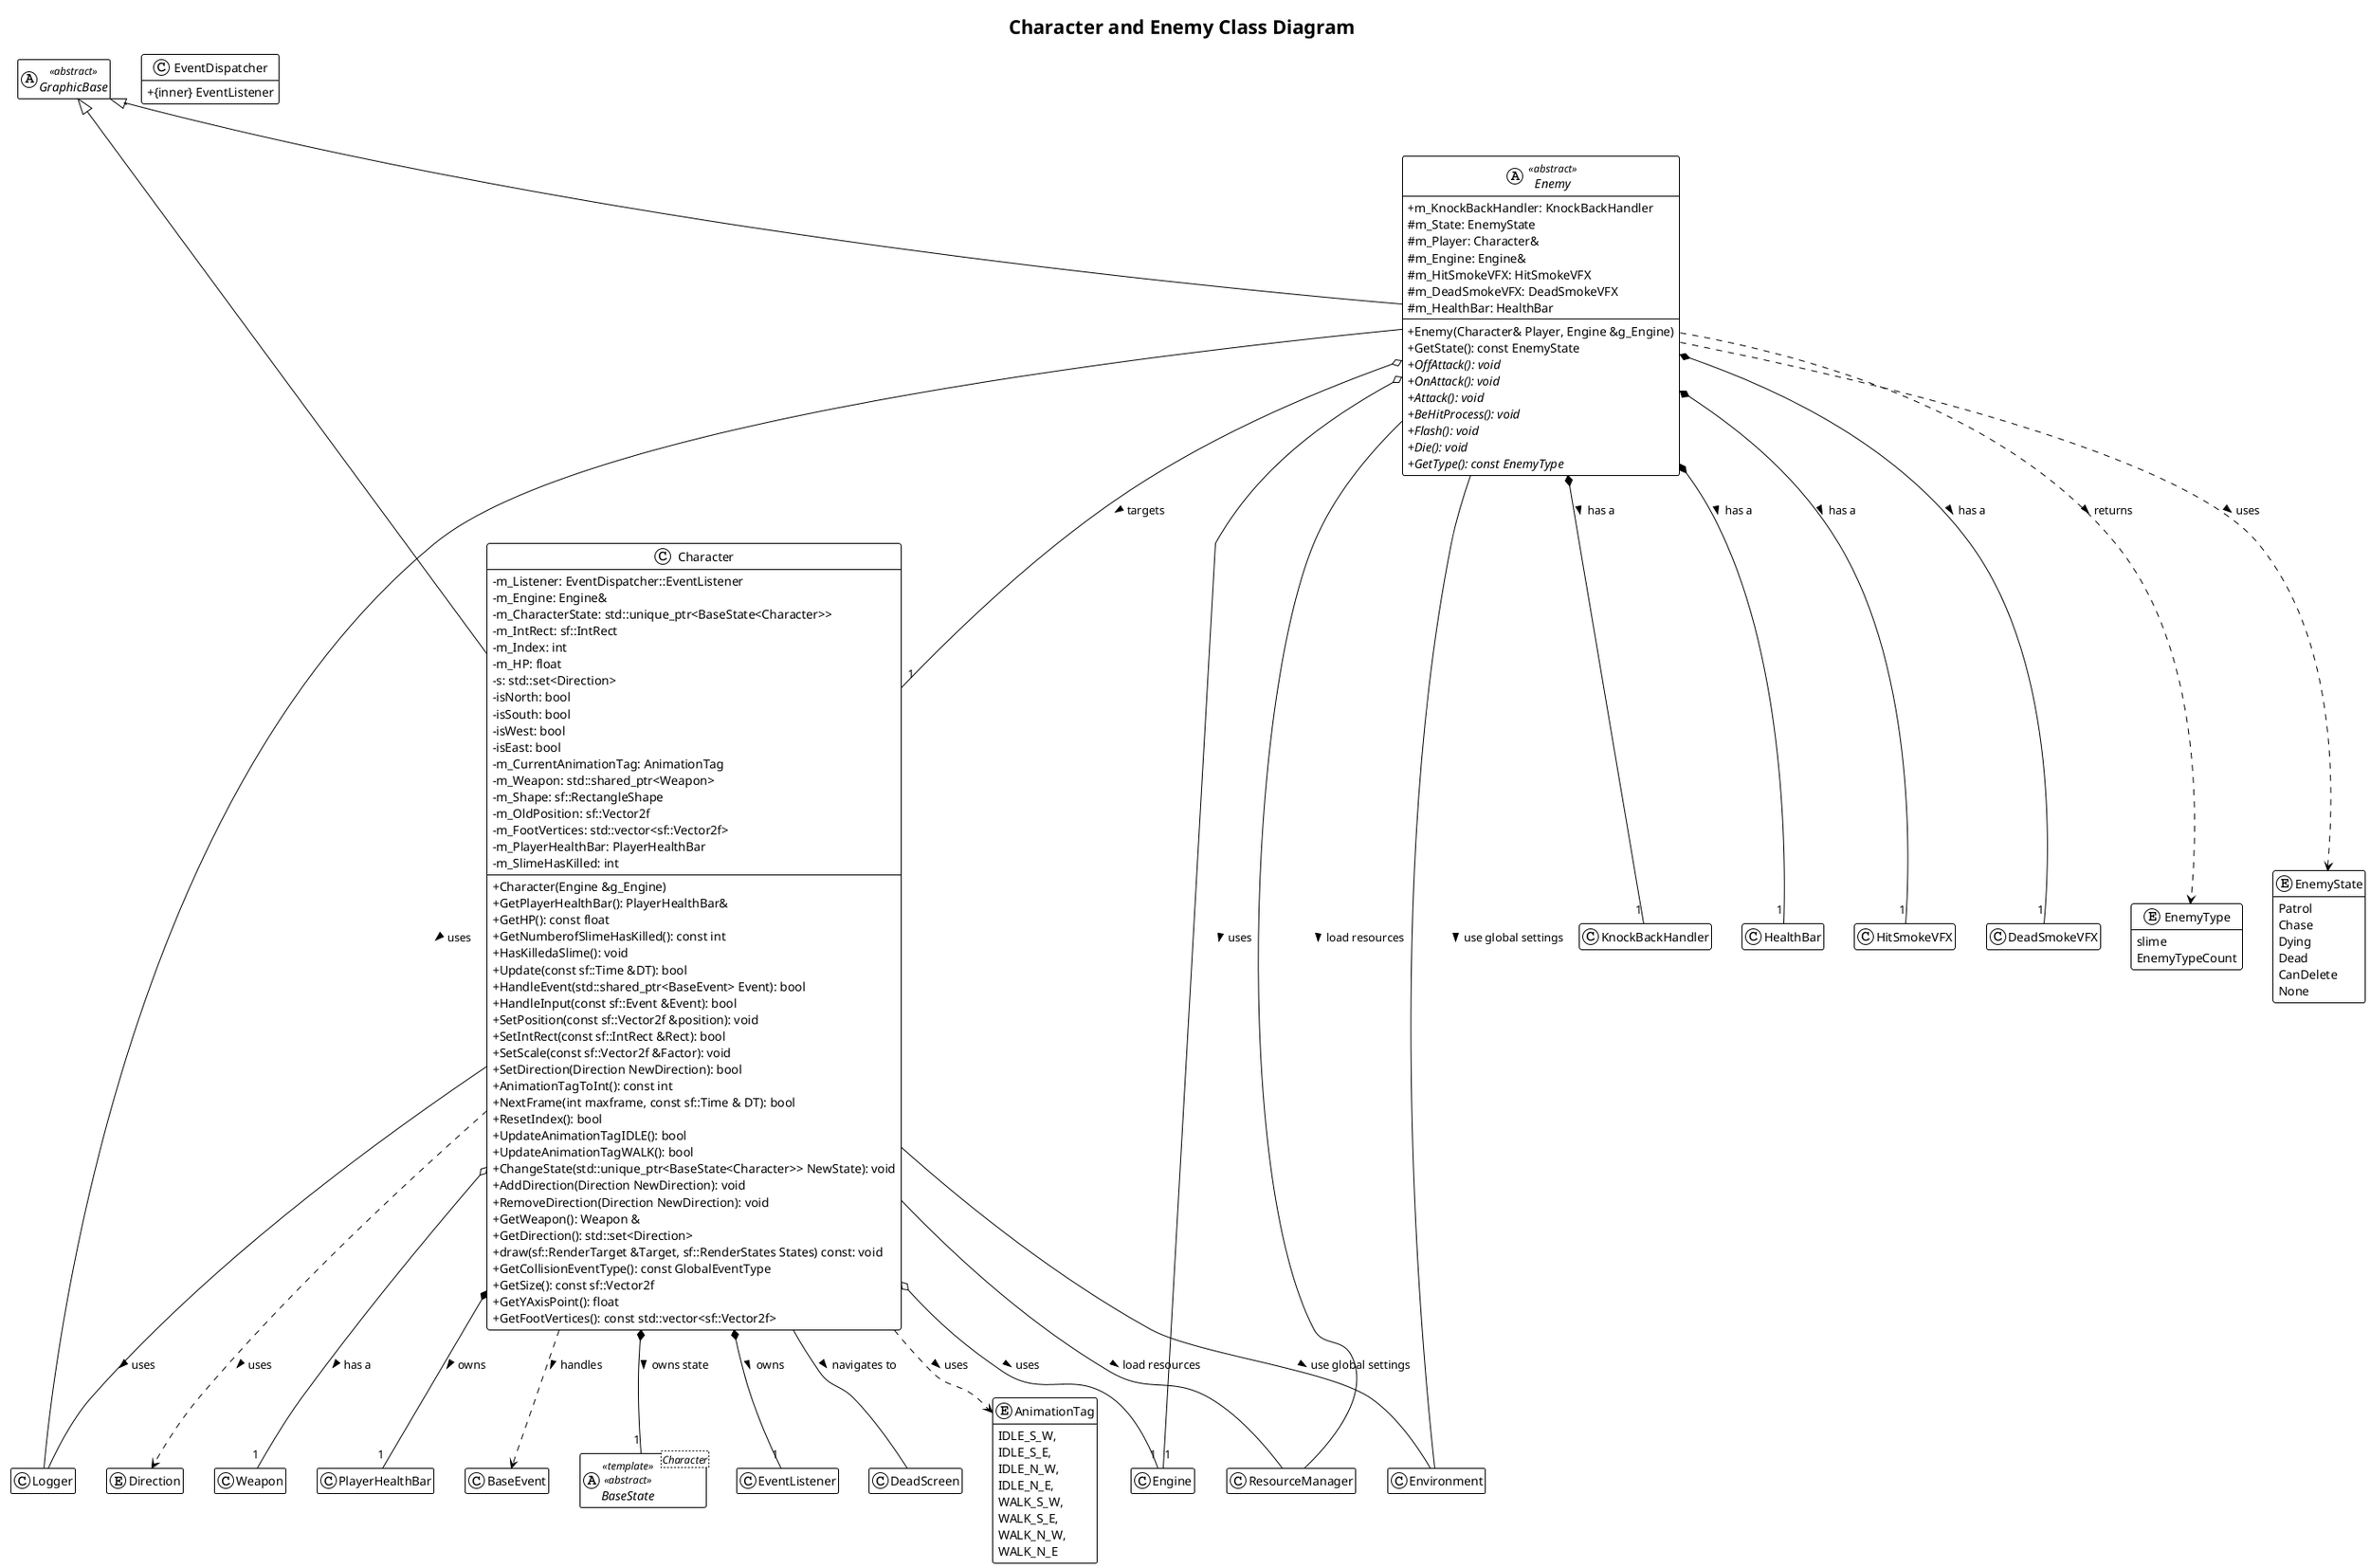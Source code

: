 @startuml
!theme plain
title Character and Enemy Class Diagram

' Settings
skinparam classAttributeIconSize 0
hide empty members


' --- Enums ---
enum EnemyType {
    slime
    EnemyTypeCount
}
enum AnimationTag {
    IDLE_S_W,
    IDLE_S_E,
    IDLE_N_W,
    IDLE_N_E,
    WALK_S_W,
    WALK_S_E,
    WALK_N_W,
    WALK_N_E
}
enum EnemyState {
    Patrol
    Chase
    Dying
    Dead
    CanDelete
    None
}
enum Direction

' --- Application Classes ---
class Engine
class Weapon
class KnockBackHandler
class HealthBar
class HitSmokeVFX
class DeadSmokeVFX
class PlayerHealthBar
class BaseEvent
class EventDispatcher {
    + {inner} EventListener
}
abstract class "BaseState<Character>" as BaseState<Character> <<template>> <<abstract>>
abstract class GraphicBase <<abstract>>

class Character {
    - m_Listener: EventDispatcher::EventListener
    - m_Engine: Engine&
    - m_CharacterState: std::unique_ptr<BaseState<Character>>
    - m_IntRect: sf::IntRect
    - m_Index: int
    - m_HP: float
    - s: std::set<Direction>
    - isNorth: bool
    - isSouth: bool
    - isWest: bool
    - isEast: bool
    - m_CurrentAnimationTag: AnimationTag
    - m_Weapon: std::shared_ptr<Weapon>
    - m_Shape: sf::RectangleShape
    - m_OldPosition: sf::Vector2f
    - m_FootVertices: std::vector<sf::Vector2f>
    - m_PlayerHealthBar: PlayerHealthBar
    - m_SlimeHasKilled: int
    --
    + Character(Engine &g_Engine)
    + GetPlayerHealthBar(): PlayerHealthBar&
    + GetHP(): const float
    + GetNumberofSlimeHasKilled(): const int
    + HasKilledaSlime(): void
    + Update(const sf::Time &DT): bool
    + HandleEvent(std::shared_ptr<BaseEvent> Event): bool
    + HandleInput(const sf::Event &Event): bool
    + SetPosition(const sf::Vector2f &position): void
    + SetIntRect(const sf::IntRect &Rect): bool
    + SetScale(const sf::Vector2f &Factor): void
    + SetDirection(Direction NewDirection): bool
    + AnimationTagToInt(): const int
    + NextFrame(int maxframe, const sf::Time & DT): bool
    + ResetIndex(): bool
    + UpdateAnimationTagIDLE(): bool
    + UpdateAnimationTagWALK(): bool
    + ChangeState(std::unique_ptr<BaseState<Character>> NewState): void
    + AddDirection(Direction NewDirection): void
    + RemoveDirection(Direction NewDirection): void
    + GetWeapon(): Weapon &
    + GetDirection(): std::set<Direction>
    + draw(sf::RenderTarget &Target, sf::RenderStates States) const: void
    + GetCollisionEventType(): const GlobalEventType
    + GetSize(): const sf::Vector2f
    + GetYAxisPoint(): float
    + GetFootVertices(): const std::vector<sf::Vector2f>
}

abstract class Enemy <<abstract>> {
    + m_KnockBackHandler: KnockBackHandler
    # m_State: EnemyState
    # m_Player: Character&
    # m_Engine: Engine&
    # m_HitSmokeVFX: HitSmokeVFX
    # m_DeadSmokeVFX: DeadSmokeVFX
    # m_HealthBar: HealthBar
    --
    + Enemy(Character& Player, Engine &g_Engine)
    + GetState(): const EnemyState
    + {abstract} OffAttack(): void
    + {abstract} OnAttack(): void
    + {abstract} Attack(): void
    + {abstract} BeHitProcess(): void
    + {abstract} Flash(): void
    + {abstract} Die(): void
    + {abstract} GetType(): const EnemyType
}


' --- RELATIONSHIPS ---

' ==> Inheritance
GraphicBase <|-- Character
GraphicBase <|-- Enemy

' ==> Composition
Character *-- "1" EventListener : owns >
Character *-- "1" BaseState: owns state >
Character *-- "1" PlayerHealthBar : owns >
Enemy *-- "1" KnockBackHandler : has a >
Enemy *-- "1" HitSmokeVFX : has a >
Enemy *-- "1" DeadSmokeVFX : has a >
Enemy *-- "1" HealthBar : has a >

' ==> Aggregation
Character o-- "1" Engine : uses >
Character o-- "1" Weapon : has a >
Enemy o-- "1" Character : targets >
Enemy o-- "1" Engine : uses >

' ==> Dependencies
Character ..> BaseEvent : handles >
Character ..> Direction : uses >
Character ..> AnimationTag : uses >
Character -- DeadScreen : navigates to >
Character -- Logger : uses >
Character -- ResourceManager : load resources >
Character -- Environment : use global settings >
Enemy -- Logger : uses >
Enemy -- ResourceManager : load resources >
Enemy -- Environment : use global settings >
Enemy ..> EnemyState : uses >
Enemy ..> EnemyType : returns >

@enduml